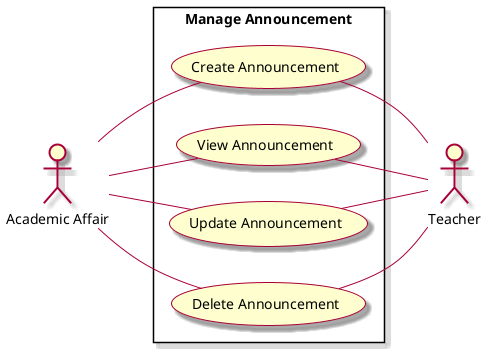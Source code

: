 @startuml ManageAnnouncement

skin rose
left to right direction

actor "Academic Affair" as aa
actor "Teacher" as t

rectangle "Manage Announcement" as manageAnnouncement {
    usecase "Create Announcement" as createAnnouncement
    usecase "View Announcement" as viewAnnouncement
    usecase "Update Announcement" as updateAnnouncement
    usecase "Delete Announcement" as deleteAnnouncement
   
}

aa -- createAnnouncement
aa -- updateAnnouncement
aa -- deleteAnnouncement
aa -- viewAnnouncement

createAnnouncement -- t
updateAnnouncement -- t
deleteAnnouncement -- t
viewAnnouncement -- t

@enduml